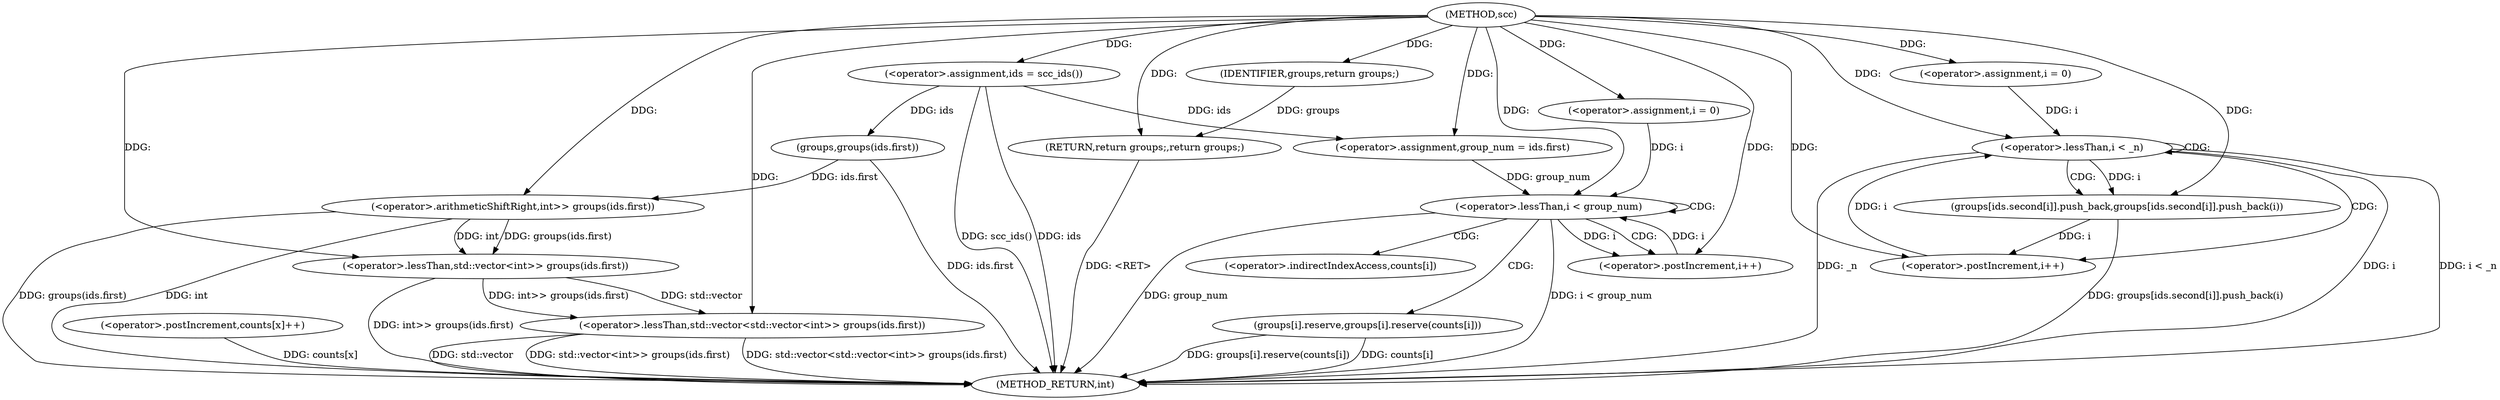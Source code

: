 digraph "scc" {  
"1005726" [label = "(METHOD,scc)" ]
"1005784" [label = "(METHOD_RETURN,int)" ]
"1005729" [label = "(<operator>.assignment,ids = scc_ids())" ]
"1005733" [label = "(<operator>.assignment,group_num = ids.first)" ]
"1005740" [label = "(<operator>.postIncrement,counts[x]++)" ]
"1005744" [label = "(<operator>.lessThan,std::vector<std::vector<int>> groups(ids.first))" ]
"1005782" [label = "(RETURN,return groups;,return groups;)" ]
"1005756" [label = "(<operator>.assignment,i = 0)" ]
"1005759" [label = "(<operator>.lessThan,i < group_num)" ]
"1005762" [label = "(<operator>.postIncrement,i++)" ]
"1005771" [label = "(<operator>.assignment,i = 0)" ]
"1005774" [label = "(<operator>.lessThan,i < _n)" ]
"1005777" [label = "(<operator>.postIncrement,i++)" ]
"1005783" [label = "(IDENTIFIER,groups,return groups;)" ]
"1005746" [label = "(<operator>.lessThan,std::vector<int>> groups(ids.first))" ]
"1005765" [label = "(groups[i].reserve,groups[i].reserve(counts[i]))" ]
"1005780" [label = "(groups[ids.second[i]].push_back,groups[ids.second[i]].push_back(i))" ]
"1005748" [label = "(<operator>.arithmeticShiftRight,int>> groups(ids.first))" ]
"1005750" [label = "(groups,groups(ids.first))" ]
"1005766" [label = "(<operator>.indirectIndexAccess,counts[i])" ]
  "1005782" -> "1005784"  [ label = "DDG: <RET>"] 
  "1005729" -> "1005784"  [ label = "DDG: ids"] 
  "1005729" -> "1005784"  [ label = "DDG: scc_ids()"] 
  "1005740" -> "1005784"  [ label = "DDG: counts[x]"] 
  "1005744" -> "1005784"  [ label = "DDG: std::vector"] 
  "1005750" -> "1005784"  [ label = "DDG: ids.first"] 
  "1005748" -> "1005784"  [ label = "DDG: groups(ids.first)"] 
  "1005746" -> "1005784"  [ label = "DDG: int>> groups(ids.first)"] 
  "1005744" -> "1005784"  [ label = "DDG: std::vector<int>> groups(ids.first)"] 
  "1005744" -> "1005784"  [ label = "DDG: std::vector<std::vector<int>> groups(ids.first)"] 
  "1005759" -> "1005784"  [ label = "DDG: group_num"] 
  "1005759" -> "1005784"  [ label = "DDG: i < group_num"] 
  "1005774" -> "1005784"  [ label = "DDG: i"] 
  "1005774" -> "1005784"  [ label = "DDG: i < _n"] 
  "1005780" -> "1005784"  [ label = "DDG: groups[ids.second[i]].push_back(i)"] 
  "1005765" -> "1005784"  [ label = "DDG: counts[i]"] 
  "1005765" -> "1005784"  [ label = "DDG: groups[i].reserve(counts[i])"] 
  "1005748" -> "1005784"  [ label = "DDG: int"] 
  "1005774" -> "1005784"  [ label = "DDG: _n"] 
  "1005726" -> "1005729"  [ label = "DDG: "] 
  "1005729" -> "1005733"  [ label = "DDG: ids"] 
  "1005783" -> "1005782"  [ label = "DDG: groups"] 
  "1005726" -> "1005782"  [ label = "DDG: "] 
  "1005726" -> "1005733"  [ label = "DDG: "] 
  "1005746" -> "1005744"  [ label = "DDG: std::vector"] 
  "1005726" -> "1005744"  [ label = "DDG: "] 
  "1005746" -> "1005744"  [ label = "DDG: int>> groups(ids.first)"] 
  "1005726" -> "1005756"  [ label = "DDG: "] 
  "1005726" -> "1005771"  [ label = "DDG: "] 
  "1005726" -> "1005783"  [ label = "DDG: "] 
  "1005726" -> "1005746"  [ label = "DDG: "] 
  "1005748" -> "1005746"  [ label = "DDG: int"] 
  "1005748" -> "1005746"  [ label = "DDG: groups(ids.first)"] 
  "1005756" -> "1005759"  [ label = "DDG: i"] 
  "1005762" -> "1005759"  [ label = "DDG: i"] 
  "1005726" -> "1005759"  [ label = "DDG: "] 
  "1005733" -> "1005759"  [ label = "DDG: group_num"] 
  "1005759" -> "1005762"  [ label = "DDG: i"] 
  "1005726" -> "1005762"  [ label = "DDG: "] 
  "1005771" -> "1005774"  [ label = "DDG: i"] 
  "1005777" -> "1005774"  [ label = "DDG: i"] 
  "1005726" -> "1005774"  [ label = "DDG: "] 
  "1005780" -> "1005777"  [ label = "DDG: i"] 
  "1005726" -> "1005777"  [ label = "DDG: "] 
  "1005726" -> "1005748"  [ label = "DDG: "] 
  "1005750" -> "1005748"  [ label = "DDG: ids.first"] 
  "1005774" -> "1005780"  [ label = "DDG: i"] 
  "1005726" -> "1005780"  [ label = "DDG: "] 
  "1005729" -> "1005750"  [ label = "DDG: ids"] 
  "1005759" -> "1005766"  [ label = "CDG: "] 
  "1005759" -> "1005759"  [ label = "CDG: "] 
  "1005759" -> "1005762"  [ label = "CDG: "] 
  "1005759" -> "1005765"  [ label = "CDG: "] 
  "1005774" -> "1005780"  [ label = "CDG: "] 
  "1005774" -> "1005777"  [ label = "CDG: "] 
  "1005774" -> "1005774"  [ label = "CDG: "] 
}
